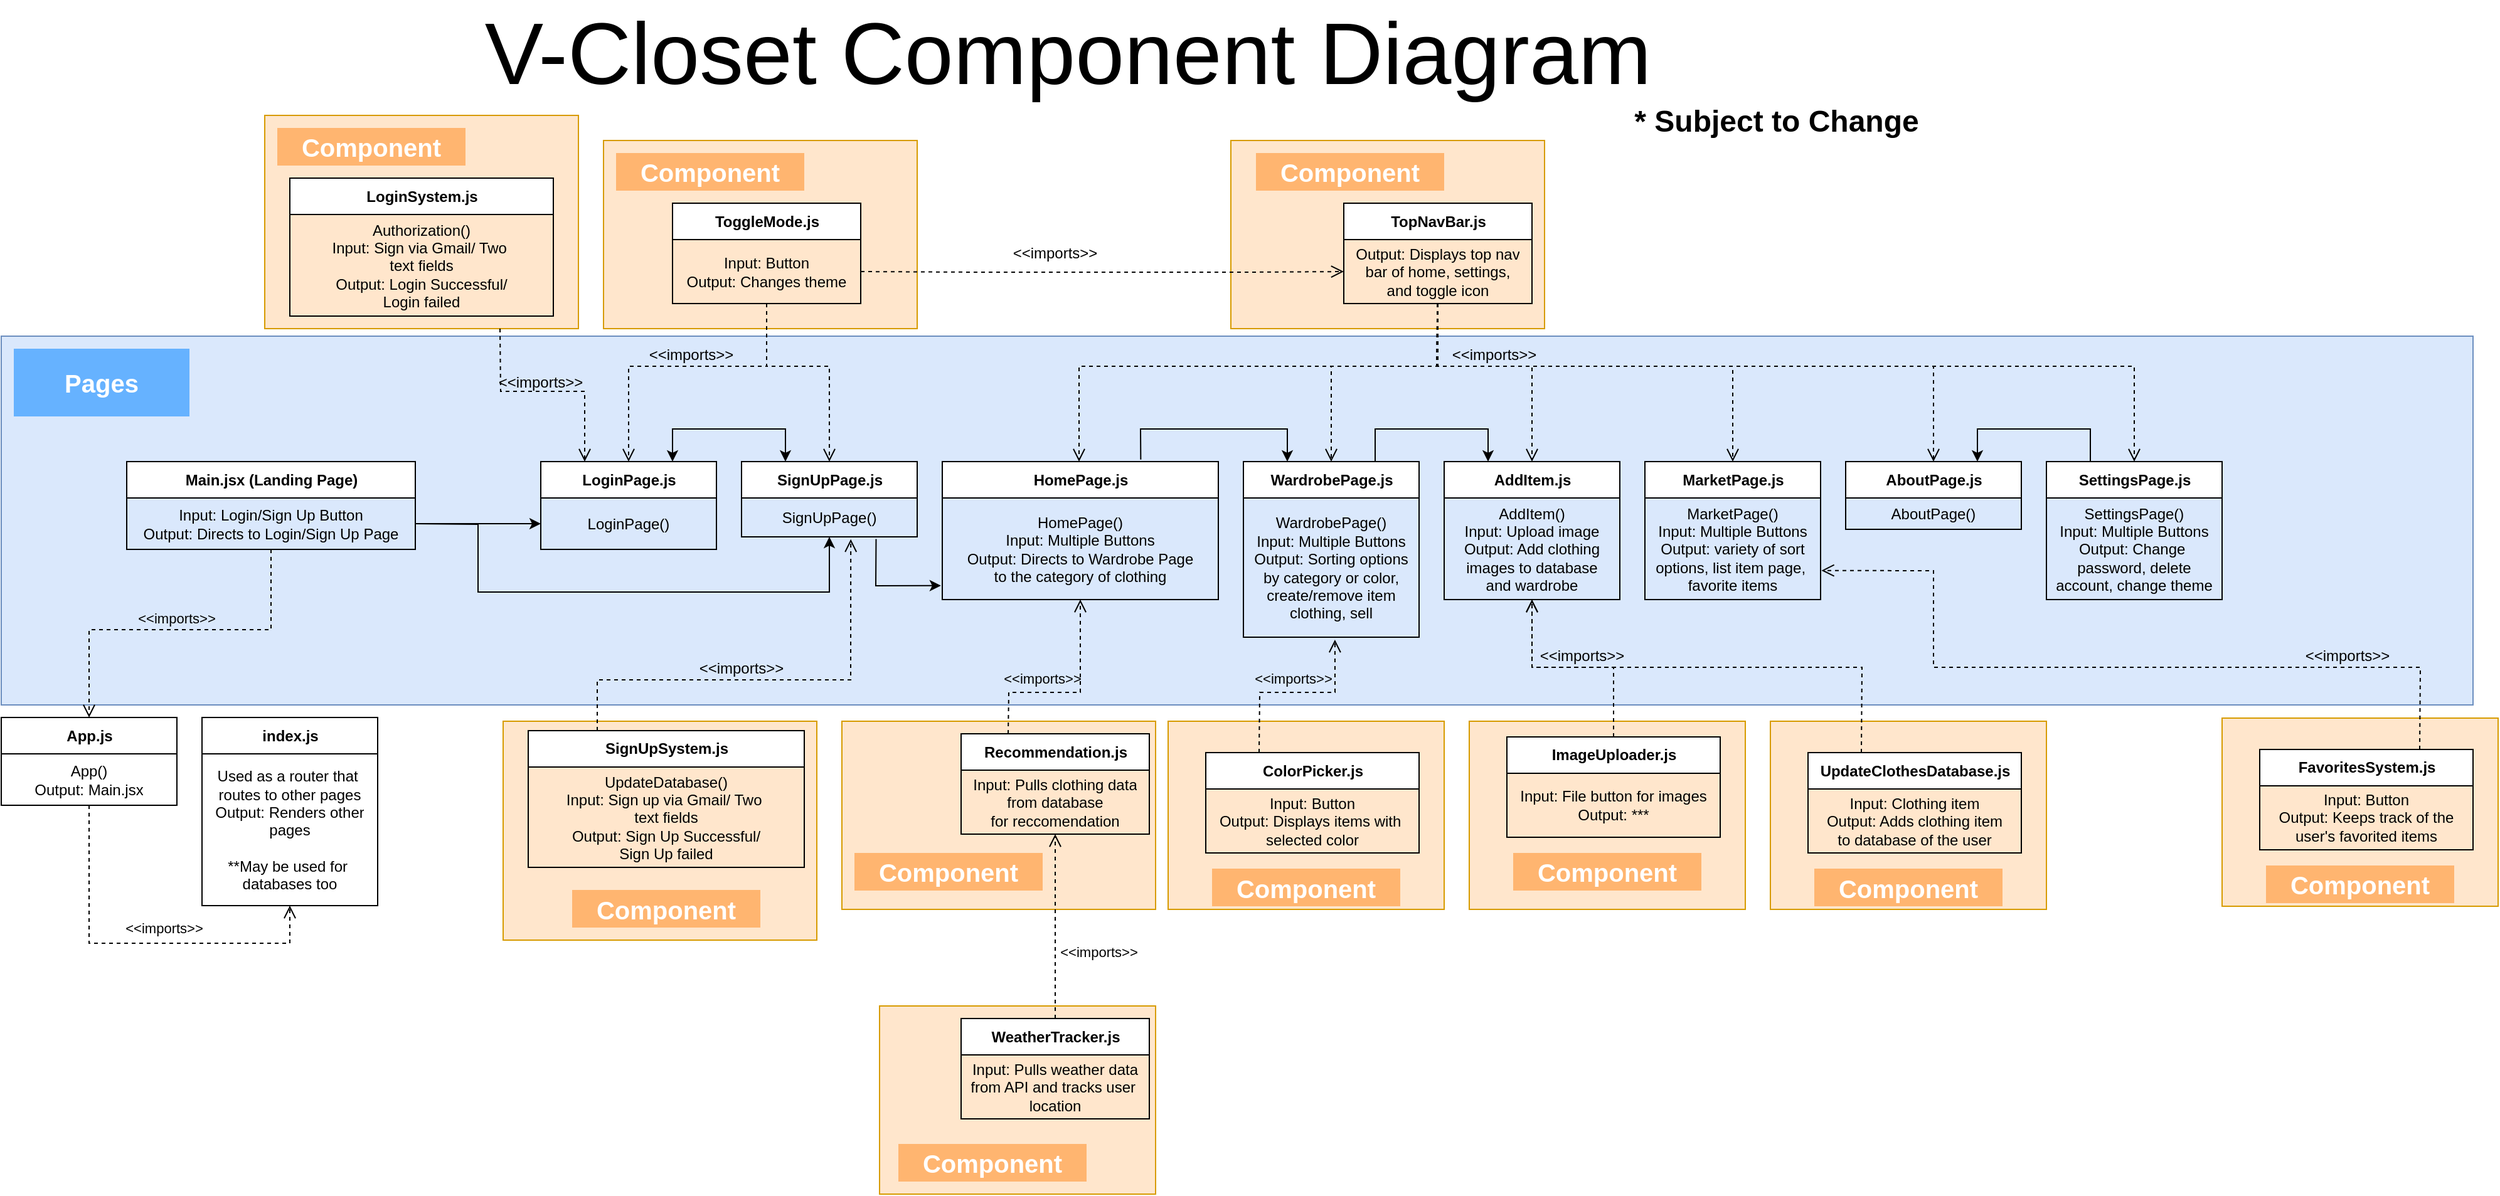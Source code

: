 <mxfile version="20.8.20" type="google"><diagram name="Page-1" id="_wrC_a_iJORQZT8ymXJk"><mxGraphModel grid="1" page="1" gridSize="10" guides="1" tooltips="1" connect="1" arrows="1" fold="1" pageScale="1" pageWidth="850" pageHeight="1100" math="0" shadow="0"><root><mxCell id="0"/><mxCell id="1" parent="0"/><mxCell id="VEf_qpdvnYrKVVcQ-sQi-1" value="" style="rounded=0;whiteSpace=wrap;html=1;labelBackgroundColor=#66B2FF;fillStyle=solid;fontSize=20;fillColor=#ffe6cc;strokeColor=#d79b00;" vertex="1" parent="1"><mxGeometry x="-600" y="633" width="250" height="150" as="geometry"/></mxCell><mxCell id="T37lWNGdWNGDqY4g6YG0-4" value="" style="rounded=0;whiteSpace=wrap;html=1;labelBackgroundColor=#66B2FF;fillStyle=solid;fontSize=20;fillColor=#ffe6cc;strokeColor=#d79b00;" vertex="1" parent="1"><mxGeometry x="-100" y="633" width="220" height="150" as="geometry"/></mxCell><mxCell id="T37lWNGdWNGDqY4g6YG0-5" value="&lt;b&gt;Component&lt;/b&gt;" style="text;html=1;strokeColor=none;fillColor=#FFB570;align=center;verticalAlign=middle;whiteSpace=wrap;rounded=0;fontSize=20;fontColor=#FFFFFF;" vertex="1" parent="1"><mxGeometry x="-65" y="738" width="150" height="30" as="geometry"/></mxCell><mxCell id="2goBkV14-6XYE0OlrRdc-69" value="" style="rounded=0;whiteSpace=wrap;html=1;labelBackgroundColor=#66B2FF;fillStyle=solid;fontSize=20;fillColor=#ffe6cc;strokeColor=#d79b00;" vertex="1" parent="1"><mxGeometry x="-290" y="170" width="250" height="150" as="geometry"/></mxCell><mxCell id="2goBkV14-6XYE0OlrRdc-63" value="" style="rounded=0;whiteSpace=wrap;html=1;fillColor=#dae8fc;strokeColor=#6c8ebf;" vertex="1" parent="1"><mxGeometry x="-1270" y="326" width="1970" height="294" as="geometry"/></mxCell><mxCell id="2goBkV14-6XYE0OlrRdc-3" value="LoginPage.js" style="swimlane;fontStyle=1;align=center;verticalAlign=middle;childLayout=stackLayout;horizontal=1;startSize=29;horizontalStack=0;resizeParent=1;resizeParentMax=0;resizeLast=0;collapsible=0;marginBottom=0;html=1;" vertex="1" parent="1"><mxGeometry x="-840" y="426" width="140" height="70" as="geometry"/></mxCell><mxCell id="2goBkV14-6XYE0OlrRdc-4" value="LoginPage()&lt;br&gt;" style="text;html=1;strokeColor=none;fillColor=none;align=center;verticalAlign=middle;spacingLeft=4;spacingRight=4;overflow=hidden;rotatable=0;points=[[0,0.5],[1,0.5]];portConstraint=eastwest;" vertex="1" parent="2goBkV14-6XYE0OlrRdc-3"><mxGeometry y="29" width="140" height="41" as="geometry"/></mxCell><mxCell id="2goBkV14-6XYE0OlrRdc-6" value="TopNavBar.js" style="swimlane;fontStyle=1;align=center;verticalAlign=middle;childLayout=stackLayout;horizontal=1;startSize=29;horizontalStack=0;resizeParent=1;resizeParentMax=0;resizeLast=0;collapsible=0;marginBottom=0;html=1;" vertex="1" parent="1"><mxGeometry x="-200" y="220" width="150" height="80" as="geometry"/></mxCell><mxCell id="2goBkV14-6XYE0OlrRdc-7" value="Output:&amp;nbsp;Displays top nav&lt;br&gt;bar of home, settings,&lt;br&gt;and toggle icon" style="text;html=1;strokeColor=none;fillColor=none;align=center;verticalAlign=middle;spacingLeft=4;spacingRight=4;overflow=hidden;rotatable=0;points=[[0,0.5],[1,0.5]];portConstraint=eastwest;" vertex="1" parent="2goBkV14-6XYE0OlrRdc-6"><mxGeometry y="29" width="150" height="51" as="geometry"/></mxCell><mxCell id="2goBkV14-6XYE0OlrRdc-10" value="SignUpPage.js" style="swimlane;fontStyle=1;align=center;verticalAlign=middle;childLayout=stackLayout;horizontal=1;startSize=29;horizontalStack=0;resizeParent=1;resizeParentMax=0;resizeLast=0;collapsible=0;marginBottom=0;html=1;" vertex="1" parent="1"><mxGeometry x="-680" y="426" width="140" height="60" as="geometry"/></mxCell><mxCell id="2goBkV14-6XYE0OlrRdc-11" value="SignUpPage()&lt;br&gt;" style="text;html=1;strokeColor=none;fillColor=none;align=center;verticalAlign=middle;spacingLeft=4;spacingRight=4;overflow=hidden;rotatable=0;points=[[0,0.5],[1,0.5]];portConstraint=eastwest;" vertex="1" parent="2goBkV14-6XYE0OlrRdc-10"><mxGeometry y="29" width="140" height="31" as="geometry"/></mxCell><mxCell id="2goBkV14-6XYE0OlrRdc-16" value="HomePage.js" style="swimlane;fontStyle=1;align=center;verticalAlign=middle;childLayout=stackLayout;horizontal=1;startSize=29;horizontalStack=0;resizeParent=1;resizeParentMax=0;resizeLast=0;collapsible=0;marginBottom=0;html=1;" vertex="1" parent="1"><mxGeometry x="-520" y="426" width="220" height="110" as="geometry"/></mxCell><mxCell id="2goBkV14-6XYE0OlrRdc-17" value="HomePage()&lt;br&gt;Input: Multiple Buttons&lt;br&gt;Output: Directs to Wardrobe Page&lt;br&gt;to the category of clothing" style="text;html=1;strokeColor=none;fillColor=none;align=center;verticalAlign=middle;spacingLeft=4;spacingRight=4;overflow=hidden;rotatable=0;points=[[0,0.5],[1,0.5]];portConstraint=eastwest;" vertex="1" parent="2goBkV14-6XYE0OlrRdc-16"><mxGeometry y="29" width="220" height="81" as="geometry"/></mxCell><mxCell id="2goBkV14-6XYE0OlrRdc-19" value="WardrobePage.js" style="swimlane;fontStyle=1;align=center;verticalAlign=middle;childLayout=stackLayout;horizontal=1;startSize=29;horizontalStack=0;resizeParent=1;resizeParentMax=0;resizeLast=0;collapsible=0;marginBottom=0;html=1;" vertex="1" parent="1"><mxGeometry x="-280" y="426" width="140" height="140" as="geometry"/></mxCell><mxCell id="2goBkV14-6XYE0OlrRdc-20" value="WardrobePage()&lt;br&gt;Input: Multiple Buttons&lt;br&gt;Output: Sorting options &lt;br&gt;by category or color,&lt;br&gt;create/remove item &lt;br&gt;clothing, sell" style="text;html=1;strokeColor=none;fillColor=none;align=center;verticalAlign=middle;spacingLeft=4;spacingRight=4;overflow=hidden;rotatable=0;points=[[0,0.5],[1,0.5]];portConstraint=eastwest;" vertex="1" parent="2goBkV14-6XYE0OlrRdc-19"><mxGeometry y="29" width="140" height="111" as="geometry"/></mxCell><mxCell id="2goBkV14-6XYE0OlrRdc-22" value="AboutPage.js" style="swimlane;fontStyle=1;align=center;verticalAlign=middle;childLayout=stackLayout;horizontal=1;startSize=29;horizontalStack=0;resizeParent=1;resizeParentMax=0;resizeLast=0;collapsible=0;marginBottom=0;html=1;" vertex="1" parent="1"><mxGeometry x="200" y="426" width="140" height="54" as="geometry"/></mxCell><mxCell id="2goBkV14-6XYE0OlrRdc-23" value="AboutPage()" style="text;html=1;strokeColor=none;fillColor=none;align=center;verticalAlign=middle;spacingLeft=4;spacingRight=4;overflow=hidden;rotatable=0;points=[[0,0.5],[1,0.5]];portConstraint=eastwest;" vertex="1" parent="2goBkV14-6XYE0OlrRdc-22"><mxGeometry y="29" width="140" height="25" as="geometry"/></mxCell><mxCell id="2goBkV14-6XYE0OlrRdc-25" value="SettingsPage.js" style="swimlane;fontStyle=1;align=center;verticalAlign=middle;childLayout=stackLayout;horizontal=1;startSize=29;horizontalStack=0;resizeParent=1;resizeParentMax=0;resizeLast=0;collapsible=0;marginBottom=0;html=1;" vertex="1" parent="1"><mxGeometry x="360" y="426" width="140" height="110" as="geometry"/></mxCell><mxCell id="2goBkV14-6XYE0OlrRdc-26" value="SettingsPage()&lt;br&gt;Input: Multiple Buttons&lt;br&gt;Output: Change&amp;nbsp;&lt;br&gt;password, delete&lt;br&gt;account, change theme" style="text;html=1;strokeColor=none;fillColor=none;align=center;verticalAlign=middle;spacingLeft=4;spacingRight=4;overflow=hidden;rotatable=0;points=[[0,0.5],[1,0.5]];portConstraint=eastwest;" vertex="1" parent="2goBkV14-6XYE0OlrRdc-25"><mxGeometry y="29" width="140" height="81" as="geometry"/></mxCell><mxCell id="2goBkV14-6XYE0OlrRdc-28" value="MarketPage.js" style="swimlane;fontStyle=1;align=center;verticalAlign=middle;childLayout=stackLayout;horizontal=1;startSize=29;horizontalStack=0;resizeParent=1;resizeParentMax=0;resizeLast=0;collapsible=0;marginBottom=0;html=1;" vertex="1" parent="1"><mxGeometry x="40" y="426" width="140" height="110" as="geometry"/></mxCell><mxCell id="2goBkV14-6XYE0OlrRdc-29" value="MarketPage()&lt;br&gt;Input: Multiple Buttons&lt;br&gt;Output: variety of sort&lt;br&gt;options, list item page,&amp;nbsp;&lt;br&gt;favorite items" style="text;html=1;strokeColor=none;fillColor=none;align=center;verticalAlign=middle;spacingLeft=4;spacingRight=4;overflow=hidden;rotatable=0;points=[[0,0.5],[1,0.5]];portConstraint=eastwest;" vertex="1" parent="2goBkV14-6XYE0OlrRdc-28"><mxGeometry y="29" width="140" height="81" as="geometry"/></mxCell><mxCell id="2goBkV14-6XYE0OlrRdc-42" value="Main.jsx (Landing Page)" style="swimlane;fontStyle=1;align=center;verticalAlign=middle;childLayout=stackLayout;horizontal=1;startSize=29;horizontalStack=0;resizeParent=1;resizeParentMax=0;resizeLast=0;collapsible=0;marginBottom=0;html=1;" vertex="1" parent="1"><mxGeometry x="-1170" y="426" width="230" height="70" as="geometry"/></mxCell><mxCell id="2goBkV14-6XYE0OlrRdc-43" value="Input: Login/Sign Up Button&lt;br&gt;Output: Directs to Login/Sign Up Page" style="text;html=1;strokeColor=none;fillColor=none;align=center;verticalAlign=middle;spacingLeft=4;spacingRight=4;overflow=hidden;rotatable=0;points=[[0,0.5],[1,0.5]];portConstraint=eastwest;" vertex="1" parent="2goBkV14-6XYE0OlrRdc-42"><mxGeometry y="29" width="230" height="41" as="geometry"/></mxCell><mxCell id="2goBkV14-6XYE0OlrRdc-44" value="" style="endArrow=classic;html=1;rounded=0;" edge="1" parent="1" source="2goBkV14-6XYE0OlrRdc-43" target="2goBkV14-6XYE0OlrRdc-4"><mxGeometry width="50" height="50" relative="1" as="geometry"><mxPoint x="-420" y="440" as="sourcePoint"/><mxPoint x="-370" y="390" as="targetPoint"/><Array as="points"/></mxGeometry></mxCell><mxCell id="2goBkV14-6XYE0OlrRdc-45" value="" style="endArrow=classic;html=1;rounded=0;exitX=1;exitY=0.5;exitDx=0;exitDy=0;" edge="1" parent="1" source="2goBkV14-6XYE0OlrRdc-43" target="2goBkV14-6XYE0OlrRdc-11"><mxGeometry width="50" height="50" relative="1" as="geometry"><mxPoint x="-420" y="440" as="sourcePoint"/><mxPoint x="-660" y="520" as="targetPoint"/><Array as="points"><mxPoint x="-890" y="476"/><mxPoint x="-890" y="530"/><mxPoint x="-610" y="530"/></Array></mxGeometry></mxCell><mxCell id="2goBkV14-6XYE0OlrRdc-49" value="" style="endArrow=classic;html=1;rounded=0;entryX=0.25;entryY=0;entryDx=0;entryDy=0;exitX=0.719;exitY=-0.015;exitDx=0;exitDy=0;exitPerimeter=0;" edge="1" parent="1" source="2goBkV14-6XYE0OlrRdc-16" target="2goBkV14-6XYE0OlrRdc-19"><mxGeometry width="50" height="50" relative="1" as="geometry"><mxPoint x="110" y="503" as="sourcePoint"/><mxPoint x="-100" y="533" as="targetPoint"/><Array as="points"><mxPoint x="-362" y="400"/><mxPoint x="-245" y="400"/></Array></mxGeometry></mxCell><mxCell id="2goBkV14-6XYE0OlrRdc-54" value="" style="endArrow=open;startArrow=none;endFill=0;startFill=0;endSize=8;html=1;verticalAlign=bottom;dashed=1;labelBackgroundColor=none;rounded=0;entryX=0.5;entryY=0;entryDx=0;entryDy=0;" edge="1" parent="1" source="2goBkV14-6XYE0OlrRdc-7"><mxGeometry width="160" relative="1" as="geometry"><mxPoint x="-126.45" y="299.898" as="sourcePoint"/><mxPoint x="-411" y="426" as="targetPoint"/><Array as="points"><mxPoint x="-126" y="350"/><mxPoint x="-296" y="350"/><mxPoint x="-411" y="350"/></Array></mxGeometry></mxCell><mxCell id="2goBkV14-6XYE0OlrRdc-55" value="" style="endArrow=open;startArrow=none;endFill=0;startFill=0;endSize=8;html=1;verticalAlign=bottom;dashed=1;labelBackgroundColor=none;rounded=0;entryX=0.5;entryY=0;entryDx=0;entryDy=0;" edge="1" parent="1" source="2goBkV14-6XYE0OlrRdc-7" target="2goBkV14-6XYE0OlrRdc-19"><mxGeometry width="160" relative="1" as="geometry"><mxPoint x="-126.15" y="300.153" as="sourcePoint"/><mxPoint x="-210" y="426" as="targetPoint"/><Array as="points"><mxPoint x="-126" y="350"/><mxPoint x="-210" y="350"/></Array></mxGeometry></mxCell><mxCell id="2goBkV14-6XYE0OlrRdc-56" value="" style="endArrow=open;startArrow=none;endFill=0;startFill=0;endSize=8;html=1;verticalAlign=bottom;dashed=1;labelBackgroundColor=none;rounded=0;entryX=0.5;entryY=0;entryDx=0;entryDy=0;" edge="1" parent="1" source="2goBkV14-6XYE0OlrRdc-7" target="2goBkV14-6XYE0OlrRdc-22"><mxGeometry width="160" relative="1" as="geometry"><mxPoint x="100.662" y="300" as="sourcePoint"/><mxPoint x="175" y="426" as="targetPoint"/><Array as="points"><mxPoint x="-125" y="350"/><mxPoint x="270" y="350"/></Array></mxGeometry></mxCell><mxCell id="2goBkV14-6XYE0OlrRdc-57" value="" style="endArrow=open;startArrow=none;endFill=0;startFill=0;endSize=8;html=1;verticalAlign=bottom;dashed=1;labelBackgroundColor=none;rounded=0;" edge="1" parent="1" source="2goBkV14-6XYE0OlrRdc-7" target="2goBkV14-6XYE0OlrRdc-25"><mxGeometry width="160" relative="1" as="geometry"><mxPoint x="100.662" y="300" as="sourcePoint"/><mxPoint x="336" y="426" as="targetPoint"/><Array as="points"><mxPoint x="-125" y="350"/><mxPoint x="430" y="350"/></Array></mxGeometry></mxCell><mxCell id="2goBkV14-6XYE0OlrRdc-58" value="" style="endArrow=open;startArrow=none;endFill=0;startFill=0;endSize=8;html=1;verticalAlign=bottom;dashed=1;labelBackgroundColor=none;rounded=0;entryX=0.5;entryY=0;entryDx=0;entryDy=0;" edge="1" parent="1" source="2goBkV14-6XYE0OlrRdc-7" target="2goBkV14-6XYE0OlrRdc-28"><mxGeometry width="160" relative="1" as="geometry"><mxPoint x="100.662" y="300" as="sourcePoint"/><mxPoint x="216" y="400" as="targetPoint"/><Array as="points"><mxPoint x="-125" y="350"/><mxPoint x="110" y="350"/></Array></mxGeometry></mxCell><mxCell id="2goBkV14-6XYE0OlrRdc-65" value="&amp;lt;&amp;lt;imports&amp;gt;&amp;gt;" style="text;html=1;strokeColor=none;fillColor=none;align=center;verticalAlign=middle;whiteSpace=wrap;rounded=0;" vertex="1" parent="1"><mxGeometry x="-110" y="326" width="60" height="30" as="geometry"/></mxCell><mxCell id="2goBkV14-6XYE0OlrRdc-66" value="&lt;font color=&quot;#ffffff&quot; size=&quot;1&quot;&gt;&lt;b style=&quot;font-size: 20px;&quot;&gt;Pages&lt;/b&gt;&lt;/font&gt;" style="text;html=1;strokeColor=none;fillColor=#66B2FF;align=center;verticalAlign=middle;whiteSpace=wrap;rounded=0;fillStyle=solid;" vertex="1" parent="1"><mxGeometry x="-1260" y="336" width="140" height="54" as="geometry"/></mxCell><mxCell id="2goBkV14-6XYE0OlrRdc-70" value="&lt;b&gt;Component&lt;/b&gt;" style="text;html=1;strokeColor=none;fillColor=#FFB570;align=center;verticalAlign=middle;whiteSpace=wrap;rounded=0;fontSize=20;fontColor=#FFFFFF;" vertex="1" parent="1"><mxGeometry x="-270" y="180" width="150" height="30" as="geometry"/></mxCell><mxCell id="TvselXokCRmWoL-opVPr-9" value="index.js" style="swimlane;fontStyle=1;align=center;verticalAlign=middle;childLayout=stackLayout;horizontal=1;startSize=29;horizontalStack=0;resizeParent=1;resizeParentMax=0;resizeLast=0;collapsible=0;marginBottom=0;html=1;" vertex="1" parent="1"><mxGeometry x="-1110" y="630" width="140" height="150" as="geometry"/></mxCell><mxCell id="TvselXokCRmWoL-opVPr-10" value="Used as a router that&amp;nbsp;&lt;br&gt;routes to other pages&lt;br&gt;Output: Renders other&lt;br&gt;pages&lt;br&gt;&lt;br&gt;**May be used for&amp;nbsp;&lt;br&gt;databases too" style="text;html=1;strokeColor=none;fillColor=none;align=center;verticalAlign=middle;spacingLeft=4;spacingRight=4;overflow=hidden;rotatable=0;points=[[0,0.5],[1,0.5]];portConstraint=eastwest;" vertex="1" parent="TvselXokCRmWoL-opVPr-9"><mxGeometry y="29" width="140" height="121" as="geometry"/></mxCell><mxCell id="TvselXokCRmWoL-opVPr-13" value="App.js" style="swimlane;fontStyle=1;align=center;verticalAlign=middle;childLayout=stackLayout;horizontal=1;startSize=29;horizontalStack=0;resizeParent=1;resizeParentMax=0;resizeLast=0;collapsible=0;marginBottom=0;html=1;" vertex="1" parent="1"><mxGeometry x="-1270" y="630" width="140" height="70" as="geometry"/></mxCell><mxCell id="TvselXokCRmWoL-opVPr-14" value="App()&lt;br&gt;Output: Main.jsx" style="text;html=1;strokeColor=none;fillColor=none;align=center;verticalAlign=middle;spacingLeft=4;spacingRight=4;overflow=hidden;rotatable=0;points=[[0,0.5],[1,0.5]];portConstraint=eastwest;" vertex="1" parent="TvselXokCRmWoL-opVPr-13"><mxGeometry y="29" width="140" height="41" as="geometry"/></mxCell><mxCell id="TvselXokCRmWoL-opVPr-15" value="" style="endArrow=open;startArrow=none;endFill=0;startFill=0;endSize=8;html=1;verticalAlign=bottom;dashed=1;labelBackgroundColor=none;rounded=0;entryX=0.5;entryY=0;entryDx=0;entryDy=0;" edge="1" parent="1" source="2goBkV14-6XYE0OlrRdc-43" target="TvselXokCRmWoL-opVPr-13"><mxGeometry width="160" relative="1" as="geometry"><mxPoint x="-910" y="750" as="sourcePoint"/><mxPoint x="-829" y="649" as="targetPoint"/><Array as="points"><mxPoint x="-1055" y="560"/><mxPoint x="-1200" y="560"/></Array></mxGeometry></mxCell><mxCell id="TvselXokCRmWoL-opVPr-16" value="" style="endArrow=open;startArrow=none;endFill=0;startFill=0;endSize=8;html=1;verticalAlign=bottom;dashed=1;labelBackgroundColor=none;rounded=0;entryX=0.5;entryY=1;entryDx=0;entryDy=0;" edge="1" parent="1" source="TvselXokCRmWoL-opVPr-14" target="TvselXokCRmWoL-opVPr-9"><mxGeometry width="160" relative="1" as="geometry"><mxPoint x="-550" y="658" as="sourcePoint"/><mxPoint x="-469" y="557" as="targetPoint"/><Array as="points"><mxPoint x="-1200" y="810"/><mxPoint x="-1040" y="810"/></Array></mxGeometry></mxCell><mxCell id="TvselXokCRmWoL-opVPr-17" value="&amp;lt;&amp;lt;imports&amp;gt;&amp;gt;" style="text;html=1;strokeColor=none;fillColor=none;align=center;verticalAlign=middle;whiteSpace=wrap;rounded=0;fontSize=11;fontColor=#000000;" vertex="1" parent="1"><mxGeometry x="-1160" y="536" width="60" height="30" as="geometry"/></mxCell><mxCell id="TvselXokCRmWoL-opVPr-18" value="&amp;lt;&amp;lt;imports&amp;gt;&amp;gt;" style="text;html=1;strokeColor=none;fillColor=none;align=center;verticalAlign=middle;whiteSpace=wrap;rounded=0;fontSize=11;fontColor=#000000;" vertex="1" parent="1"><mxGeometry x="-1170" y="783" width="60" height="30" as="geometry"/></mxCell><mxCell id="XVqRrCRn2elWdJB8cfg6-2" value="&lt;font style=&quot;font-size: 70px;&quot;&gt;V-Closet Component Diagram&amp;nbsp;&lt;/font&gt;" style="text;html=1;strokeColor=none;fillColor=none;align=center;verticalAlign=middle;whiteSpace=wrap;rounded=0;" vertex="1" parent="1"><mxGeometry x="-955" y="70" width="1090" height="60" as="geometry"/></mxCell><mxCell id="T37lWNGdWNGDqY4g6YG0-2" value="ImageUploader.js" style="swimlane;fontStyle=1;align=center;verticalAlign=middle;childLayout=stackLayout;horizontal=1;startSize=29;horizontalStack=0;resizeParent=1;resizeParentMax=0;resizeLast=0;collapsible=0;marginBottom=0;html=1;" vertex="1" parent="1"><mxGeometry x="-70" y="645.5" width="170" height="80" as="geometry"/></mxCell><mxCell id="T37lWNGdWNGDqY4g6YG0-3" value="Input: File button for images&lt;br&gt;Output: ***" style="text;html=1;strokeColor=none;fillColor=none;align=center;verticalAlign=middle;spacingLeft=4;spacingRight=4;overflow=hidden;rotatable=0;points=[[0,0.5],[1,0.5]];portConstraint=eastwest;" vertex="1" parent="T37lWNGdWNGDqY4g6YG0-2"><mxGeometry y="29" width="170" height="51" as="geometry"/></mxCell><mxCell id="T37lWNGdWNGDqY4g6YG0-6" value="" style="endArrow=open;startArrow=none;endFill=0;startFill=0;endSize=8;html=1;verticalAlign=bottom;dashed=1;labelBackgroundColor=none;rounded=0;exitX=0.5;exitY=0;exitDx=0;exitDy=0;" edge="1" parent="1" source="T37lWNGdWNGDqY4g6YG0-2" target="0RIyGoVEcTjfW1IWNwzF-4"><mxGeometry width="160" relative="1" as="geometry"><mxPoint x="120" y="648" as="sourcePoint"/><mxPoint x="120" y="546" as="targetPoint"/><Array as="points"><mxPoint x="15" y="590"/><mxPoint x="-50" y="590"/></Array></mxGeometry></mxCell><mxCell id="T37lWNGdWNGDqY4g6YG0-12" value="&lt;font color=&quot;#000000&quot; style=&quot;font-size: 11px;&quot;&gt;&amp;lt;&amp;lt;imports&amp;gt;&amp;gt;&lt;/font&gt;" style="text;html=1;strokeColor=none;fillColor=none;align=center;verticalAlign=middle;whiteSpace=wrap;rounded=0;fontSize=20;fontColor=#FFFFFF;" vertex="1" parent="1"><mxGeometry x="-470" y="580" width="60" height="30" as="geometry"/></mxCell><mxCell id="T37lWNGdWNGDqY4g6YG0-13" value="" style="endArrow=classic;startArrow=classic;html=1;rounded=0;exitX=0.75;exitY=0;exitDx=0;exitDy=0;entryX=0.25;entryY=0;entryDx=0;entryDy=0;" edge="1" parent="1" source="2goBkV14-6XYE0OlrRdc-3" target="2goBkV14-6XYE0OlrRdc-10"><mxGeometry width="50" height="50" relative="1" as="geometry"><mxPoint x="-550" y="590" as="sourcePoint"/><mxPoint x="-500" y="540" as="targetPoint"/><Array as="points"><mxPoint x="-735" y="400"/><mxPoint x="-645" y="400"/></Array></mxGeometry></mxCell><mxCell id="T37lWNGdWNGDqY4g6YG0-14" value="" style="endArrow=classic;html=1;rounded=0;exitX=0.766;exitY=1.055;exitDx=0;exitDy=0;exitPerimeter=0;entryX=-0.005;entryY=0.863;entryDx=0;entryDy=0;entryPerimeter=0;" edge="1" parent="1" source="2goBkV14-6XYE0OlrRdc-11" target="2goBkV14-6XYE0OlrRdc-17"><mxGeometry width="50" height="50" relative="1" as="geometry"><mxPoint x="-570" y="530" as="sourcePoint"/><mxPoint x="-520" y="480" as="targetPoint"/><Array as="points"><mxPoint x="-573" y="525"/></Array></mxGeometry></mxCell><mxCell id="T37lWNGdWNGDqY4g6YG0-16" value="" style="endArrow=classic;html=1;rounded=0;exitX=0.25;exitY=0;exitDx=0;exitDy=0;entryX=0.75;entryY=0;entryDx=0;entryDy=0;" edge="1" parent="1" source="2goBkV14-6XYE0OlrRdc-25" target="2goBkV14-6XYE0OlrRdc-22"><mxGeometry width="50" height="50" relative="1" as="geometry"><mxPoint x="-50" y="520" as="sourcePoint"/><mxPoint y="470" as="targetPoint"/><Array as="points"><mxPoint x="395" y="400"/><mxPoint x="305" y="400"/></Array></mxGeometry></mxCell><mxCell id="RsqBsJOFhc3u6MHG9vSy-1" value="" style="rounded=0;whiteSpace=wrap;html=1;labelBackgroundColor=#66B2FF;fillStyle=solid;fontSize=20;fillColor=#ffe6cc;strokeColor=#d79b00;" vertex="1" parent="1"><mxGeometry x="-790" y="170" width="250" height="150" as="geometry"/></mxCell><mxCell id="RsqBsJOFhc3u6MHG9vSy-2" value="ToggleMode.js" style="swimlane;fontStyle=1;align=center;verticalAlign=middle;childLayout=stackLayout;horizontal=1;startSize=29;horizontalStack=0;resizeParent=1;resizeParentMax=0;resizeLast=0;collapsible=0;marginBottom=0;html=1;" vertex="1" parent="1"><mxGeometry x="-735" y="220" width="150" height="80" as="geometry"/></mxCell><mxCell id="RsqBsJOFhc3u6MHG9vSy-3" value="Input: Button&lt;br&gt;Output: Changes theme" style="text;html=1;strokeColor=none;fillColor=none;align=center;verticalAlign=middle;spacingLeft=4;spacingRight=4;overflow=hidden;rotatable=0;points=[[0,0.5],[1,0.5]];portConstraint=eastwest;" vertex="1" parent="RsqBsJOFhc3u6MHG9vSy-2"><mxGeometry y="29" width="150" height="51" as="geometry"/></mxCell><mxCell id="RsqBsJOFhc3u6MHG9vSy-4" value="&lt;b&gt;Component&lt;/b&gt;" style="text;html=1;strokeColor=none;fillColor=#FFB570;align=center;verticalAlign=middle;whiteSpace=wrap;rounded=0;fontSize=20;fontColor=#FFFFFF;" vertex="1" parent="1"><mxGeometry x="-780" y="180" width="150" height="30" as="geometry"/></mxCell><mxCell id="RsqBsJOFhc3u6MHG9vSy-5" value="" style="endArrow=open;startArrow=none;endFill=0;startFill=0;endSize=8;html=1;verticalAlign=bottom;dashed=1;labelBackgroundColor=none;rounded=0;entryX=0.5;entryY=0;entryDx=0;entryDy=0;" edge="1" parent="1" source="RsqBsJOFhc3u6MHG9vSy-3" target="2goBkV14-6XYE0OlrRdc-3"><mxGeometry width="160" relative="1" as="geometry"><mxPoint x="-644" y="320" as="sourcePoint"/><mxPoint x="-930" y="446" as="targetPoint"/><Array as="points"><mxPoint x="-660" y="350"/><mxPoint x="-770" y="350"/></Array></mxGeometry></mxCell><mxCell id="RsqBsJOFhc3u6MHG9vSy-6" value="" style="endArrow=open;startArrow=none;endFill=0;startFill=0;endSize=8;html=1;verticalAlign=bottom;dashed=1;labelBackgroundColor=none;rounded=0;entryX=0.5;entryY=0;entryDx=0;entryDy=0;" edge="1" parent="1" source="RsqBsJOFhc3u6MHG9vSy-3" target="2goBkV14-6XYE0OlrRdc-10"><mxGeometry width="160" relative="1" as="geometry"><mxPoint x="-105" y="320" as="sourcePoint"/><mxPoint x="-391" y="446" as="targetPoint"/><Array as="points"><mxPoint x="-660" y="350"/><mxPoint x="-610" y="350"/></Array></mxGeometry></mxCell><mxCell id="RsqBsJOFhc3u6MHG9vSy-7" value="&amp;lt;&amp;lt;imports&amp;gt;&amp;gt;" style="text;html=1;strokeColor=none;fillColor=none;align=center;verticalAlign=middle;whiteSpace=wrap;rounded=0;" vertex="1" parent="1"><mxGeometry x="-750" y="326" width="60" height="30" as="geometry"/></mxCell><mxCell id="RsqBsJOFhc3u6MHG9vSy-8" value="" style="endArrow=open;startArrow=none;endFill=0;startFill=0;endSize=8;html=1;verticalAlign=bottom;dashed=1;labelBackgroundColor=none;rounded=0;exitX=1;exitY=0.5;exitDx=0;exitDy=0;entryX=0;entryY=0.5;entryDx=0;entryDy=0;" edge="1" parent="1" source="RsqBsJOFhc3u6MHG9vSy-3" target="2goBkV14-6XYE0OlrRdc-7"><mxGeometry width="160" relative="1" as="geometry"><mxPoint x="-115" y="310" as="sourcePoint"/><mxPoint x="-401" y="436" as="targetPoint"/><Array as="points"><mxPoint x="-490" y="275"/><mxPoint x="-280" y="275"/></Array></mxGeometry></mxCell><mxCell id="RsqBsJOFhc3u6MHG9vSy-9" value="&amp;lt;&amp;lt;imports&amp;gt;&amp;gt;" style="text;html=1;strokeColor=none;fillColor=none;align=center;verticalAlign=middle;whiteSpace=wrap;rounded=0;" vertex="1" parent="1"><mxGeometry x="-460" y="245" width="60" height="30" as="geometry"/></mxCell><mxCell id="0RIyGoVEcTjfW1IWNwzF-3" value="AddItem.js" style="swimlane;fontStyle=1;align=center;verticalAlign=middle;childLayout=stackLayout;horizontal=1;startSize=29;horizontalStack=0;resizeParent=1;resizeParentMax=0;resizeLast=0;collapsible=0;marginBottom=0;html=1;" vertex="1" parent="1"><mxGeometry x="-120" y="426" width="140" height="110" as="geometry"/></mxCell><mxCell id="0RIyGoVEcTjfW1IWNwzF-4" value="AddItem()&lt;br&gt;Input: Upload image&lt;br&gt;Output: Add clothing&lt;br&gt;images to database&lt;br&gt;and wardrobe" style="text;html=1;strokeColor=none;fillColor=none;align=center;verticalAlign=middle;spacingLeft=4;spacingRight=4;overflow=hidden;rotatable=0;points=[[0,0.5],[1,0.5]];portConstraint=eastwest;" vertex="1" parent="0RIyGoVEcTjfW1IWNwzF-3"><mxGeometry y="29" width="140" height="81" as="geometry"/></mxCell><mxCell id="0RIyGoVEcTjfW1IWNwzF-5" value="" style="endArrow=open;startArrow=none;endFill=0;startFill=0;endSize=8;html=1;verticalAlign=bottom;dashed=1;labelBackgroundColor=none;rounded=0;entryX=0.5;entryY=0;entryDx=0;entryDy=0;" edge="1" parent="1" source="2goBkV14-6XYE0OlrRdc-7" target="0RIyGoVEcTjfW1IWNwzF-3"><mxGeometry width="160" relative="1" as="geometry"><mxPoint x="-115" y="310" as="sourcePoint"/><mxPoint x="125" y="436" as="targetPoint"/><Array as="points"><mxPoint x="-125" y="350"/><mxPoint x="-50" y="350"/></Array></mxGeometry></mxCell><mxCell id="0RIyGoVEcTjfW1IWNwzF-6" value="" style="endArrow=classic;html=1;rounded=0;entryX=0.25;entryY=0;entryDx=0;entryDy=0;exitX=0.75;exitY=0;exitDx=0;exitDy=0;" edge="1" parent="1" source="2goBkV14-6XYE0OlrRdc-19" target="0RIyGoVEcTjfW1IWNwzF-3"><mxGeometry width="50" height="50" relative="1" as="geometry"><mxPoint x="-160" y="460" as="sourcePoint"/><mxPoint x="-110" y="410" as="targetPoint"/><Array as="points"><mxPoint x="-175" y="400"/><mxPoint x="-85" y="400"/></Array></mxGeometry></mxCell><mxCell id="1pAfN0P9j_zGzcgNA6lJ-1" value="" style="rounded=0;whiteSpace=wrap;html=1;labelBackgroundColor=#66B2FF;fillStyle=solid;fontSize=20;fillColor=#ffe6cc;strokeColor=#d79b00;" vertex="1" parent="1"><mxGeometry x="-340" y="633" width="220" height="150" as="geometry"/></mxCell><mxCell id="1pAfN0P9j_zGzcgNA6lJ-2" value="&lt;b&gt;Component&lt;/b&gt;" style="text;html=1;strokeColor=none;fillColor=#FFB570;align=center;verticalAlign=middle;whiteSpace=wrap;rounded=0;fontSize=20;fontColor=#FFFFFF;" vertex="1" parent="1"><mxGeometry x="-305" y="750.5" width="150" height="30" as="geometry"/></mxCell><mxCell id="1pAfN0P9j_zGzcgNA6lJ-3" value="ColorPicker.js" style="swimlane;fontStyle=1;align=center;verticalAlign=middle;childLayout=stackLayout;horizontal=1;startSize=29;horizontalStack=0;resizeParent=1;resizeParentMax=0;resizeLast=0;collapsible=0;marginBottom=0;html=1;" vertex="1" parent="1"><mxGeometry x="-310" y="658" width="170" height="80" as="geometry"/></mxCell><mxCell id="1pAfN0P9j_zGzcgNA6lJ-4" value="Input: Button&lt;br&gt;Output: Displays items with&amp;nbsp;&lt;br&gt;selected color" style="text;html=1;strokeColor=none;fillColor=none;align=center;verticalAlign=middle;spacingLeft=4;spacingRight=4;overflow=hidden;rotatable=0;points=[[0,0.5],[1,0.5]];portConstraint=eastwest;" vertex="1" parent="1pAfN0P9j_zGzcgNA6lJ-3"><mxGeometry y="29" width="170" height="51" as="geometry"/></mxCell><mxCell id="1pAfN0P9j_zGzcgNA6lJ-5" value="" style="endArrow=open;startArrow=none;endFill=0;startFill=0;endSize=8;html=1;verticalAlign=bottom;dashed=1;labelBackgroundColor=none;rounded=0;exitX=0.25;exitY=0;exitDx=0;exitDy=0;entryX=0.521;entryY=1.018;entryDx=0;entryDy=0;entryPerimeter=0;" edge="1" parent="1" source="1pAfN0P9j_zGzcgNA6lJ-3" target="2goBkV14-6XYE0OlrRdc-20"><mxGeometry width="160" relative="1" as="geometry"><mxPoint x="-277" y="661" as="sourcePoint"/><mxPoint x="-239" y="576" as="targetPoint"/><Array as="points"><mxPoint x="-267" y="610"/><mxPoint x="-207" y="610"/></Array></mxGeometry></mxCell><mxCell id="1pAfN0P9j_zGzcgNA6lJ-6" value="&amp;lt;&amp;lt;imports&amp;gt;&amp;gt;" style="text;html=1;strokeColor=none;fillColor=none;align=center;verticalAlign=middle;whiteSpace=wrap;rounded=0;" vertex="1" parent="1"><mxGeometry x="-40" y="566" width="60" height="30" as="geometry"/></mxCell><mxCell id="1pAfN0P9j_zGzcgNA6lJ-8" value="" style="rounded=0;whiteSpace=wrap;html=1;labelBackgroundColor=#66B2FF;fillStyle=solid;fontSize=20;fillColor=#ffe6cc;strokeColor=#d79b00;" vertex="1" parent="1"><mxGeometry x="-1060" y="150" width="250" height="170" as="geometry"/></mxCell><mxCell id="1pAfN0P9j_zGzcgNA6lJ-9" value="LoginSystem.js" style="swimlane;fontStyle=1;align=center;verticalAlign=middle;childLayout=stackLayout;horizontal=1;startSize=29;horizontalStack=0;resizeParent=1;resizeParentMax=0;resizeLast=0;collapsible=0;marginBottom=0;html=1;" vertex="1" parent="1"><mxGeometry x="-1040" y="200" width="210" height="110" as="geometry"/></mxCell><mxCell id="1pAfN0P9j_zGzcgNA6lJ-10" value="Authorization()&lt;br&gt;Input: Sign via Gmail/ Two&amp;nbsp;&lt;br&gt;text fields&lt;br&gt;Output: Login Successful/&lt;br&gt;Login failed" style="text;html=1;strokeColor=none;fillColor=none;align=center;verticalAlign=middle;spacingLeft=4;spacingRight=4;overflow=hidden;rotatable=0;points=[[0,0.5],[1,0.5]];portConstraint=eastwest;" vertex="1" parent="1pAfN0P9j_zGzcgNA6lJ-9"><mxGeometry y="29" width="210" height="81" as="geometry"/></mxCell><mxCell id="1pAfN0P9j_zGzcgNA6lJ-11" value="&lt;b&gt;Component&lt;/b&gt;" style="text;html=1;strokeColor=none;fillColor=#FFB570;align=center;verticalAlign=middle;whiteSpace=wrap;rounded=0;fontSize=20;fontColor=#FFFFFF;" vertex="1" parent="1"><mxGeometry x="-1050" y="160" width="150" height="30" as="geometry"/></mxCell><mxCell id="1pAfN0P9j_zGzcgNA6lJ-12" value="" style="endArrow=open;startArrow=none;endFill=0;startFill=0;endSize=8;html=1;verticalAlign=bottom;dashed=1;labelBackgroundColor=none;rounded=0;entryX=0.25;entryY=0;entryDx=0;entryDy=0;exitX=0.75;exitY=1;exitDx=0;exitDy=0;" edge="1" parent="1" source="1pAfN0P9j_zGzcgNA6lJ-8" target="2goBkV14-6XYE0OlrRdc-3"><mxGeometry width="160" relative="1" as="geometry"><mxPoint x="-650" y="310" as="sourcePoint"/><mxPoint x="-760" y="436" as="targetPoint"/><Array as="points"><mxPoint x="-872" y="370"/><mxPoint x="-805" y="370"/></Array></mxGeometry></mxCell><mxCell id="1pAfN0P9j_zGzcgNA6lJ-13" value="&amp;lt;&amp;lt;imports&amp;gt;&amp;gt;" style="text;html=1;strokeColor=none;fillColor=none;align=center;verticalAlign=middle;whiteSpace=wrap;rounded=0;" vertex="1" parent="1"><mxGeometry x="-870" y="348" width="60" height="30" as="geometry"/></mxCell><mxCell id="1pAfN0P9j_zGzcgNA6lJ-14" value="" style="rounded=0;whiteSpace=wrap;html=1;labelBackgroundColor=#66B2FF;fillStyle=solid;fontSize=20;fillColor=#ffe6cc;strokeColor=#d79b00;" vertex="1" parent="1"><mxGeometry x="-870" y="633" width="250" height="174.5" as="geometry"/></mxCell><mxCell id="1pAfN0P9j_zGzcgNA6lJ-15" value="SignUpSystem.js" style="swimlane;fontStyle=1;align=center;verticalAlign=middle;childLayout=stackLayout;horizontal=1;startSize=29;horizontalStack=0;resizeParent=1;resizeParentMax=0;resizeLast=0;collapsible=0;marginBottom=0;html=1;" vertex="1" parent="1"><mxGeometry x="-850" y="640.5" width="220" height="109" as="geometry"/></mxCell><mxCell id="1pAfN0P9j_zGzcgNA6lJ-16" value="UpdateDatabase()&lt;br&gt;Input: Sign up via Gmail/ Two&amp;nbsp;&lt;br&gt;text fields&lt;br&gt;Output: Sign Up Successful/&lt;br&gt;Sign Up failed" style="text;html=1;strokeColor=none;fillColor=none;align=center;verticalAlign=middle;spacingLeft=4;spacingRight=4;overflow=hidden;rotatable=0;points=[[0,0.5],[1,0.5]];portConstraint=eastwest;" vertex="1" parent="1pAfN0P9j_zGzcgNA6lJ-15"><mxGeometry y="29" width="220" height="80" as="geometry"/></mxCell><mxCell id="1pAfN0P9j_zGzcgNA6lJ-17" value="&lt;b&gt;Component&lt;/b&gt;" style="text;html=1;strokeColor=none;fillColor=#FFB570;align=center;verticalAlign=middle;whiteSpace=wrap;rounded=0;fontSize=20;fontColor=#FFFFFF;" vertex="1" parent="1"><mxGeometry x="-815" y="767.5" width="150" height="30" as="geometry"/></mxCell><mxCell id="1pAfN0P9j_zGzcgNA6lJ-19" value="" style="rounded=0;whiteSpace=wrap;html=1;labelBackgroundColor=#66B2FF;fillStyle=solid;fontSize=20;fillColor=#ffe6cc;strokeColor=#d79b00;" vertex="1" parent="1"><mxGeometry x="-570" y="860" width="220" height="150" as="geometry"/></mxCell><mxCell id="1pAfN0P9j_zGzcgNA6lJ-20" value="WeatherTracker.js" style="swimlane;fontStyle=1;align=center;verticalAlign=middle;childLayout=stackLayout;horizontal=1;startSize=29;horizontalStack=0;resizeParent=1;resizeParentMax=0;resizeLast=0;collapsible=0;marginBottom=0;html=1;" vertex="1" parent="1"><mxGeometry x="-505" y="870" width="150" height="80" as="geometry"/></mxCell><mxCell id="1pAfN0P9j_zGzcgNA6lJ-21" value="Input: Pulls weather data&lt;br&gt;from API and tracks user&amp;nbsp;&lt;br&gt;location" style="text;html=1;strokeColor=none;fillColor=none;align=center;verticalAlign=middle;spacingLeft=4;spacingRight=4;overflow=hidden;rotatable=0;points=[[0,0.5],[1,0.5]];portConstraint=eastwest;" vertex="1" parent="1pAfN0P9j_zGzcgNA6lJ-20"><mxGeometry y="29" width="150" height="51" as="geometry"/></mxCell><mxCell id="1pAfN0P9j_zGzcgNA6lJ-22" value="&lt;b&gt;Component&lt;/b&gt;" style="text;html=1;strokeColor=none;fillColor=#FFB570;align=center;verticalAlign=middle;whiteSpace=wrap;rounded=0;fontSize=20;fontColor=#FFFFFF;" vertex="1" parent="1"><mxGeometry x="-555" y="970" width="150" height="30" as="geometry"/></mxCell><mxCell id="1pAfN0P9j_zGzcgNA6lJ-23" value="" style="endArrow=open;startArrow=none;endFill=0;startFill=0;endSize=8;html=1;verticalAlign=bottom;dashed=1;labelBackgroundColor=none;rounded=0;exitX=0.25;exitY=0;exitDx=0;exitDy=0;" edge="1" parent="1" source="VEf_qpdvnYrKVVcQ-sQi-2" target="2goBkV14-6XYE0OlrRdc-17"><mxGeometry width="160" relative="1" as="geometry"><mxPoint x="-443" y="850" as="sourcePoint"/><mxPoint x="-600" y="436" as="targetPoint"/><Array as="points"><mxPoint x="-467" y="610"/><mxPoint x="-410" y="610"/></Array></mxGeometry></mxCell><mxCell id="1pAfN0P9j_zGzcgNA6lJ-25" value="" style="rounded=0;whiteSpace=wrap;html=1;labelBackgroundColor=#66B2FF;fillStyle=solid;fontSize=20;fillColor=#ffe6cc;strokeColor=#d79b00;" vertex="1" parent="1"><mxGeometry x="140" y="633" width="220" height="150" as="geometry"/></mxCell><mxCell id="1pAfN0P9j_zGzcgNA6lJ-26" value="&lt;b&gt;Component&lt;/b&gt;" style="text;html=1;strokeColor=none;fillColor=#FFB570;align=center;verticalAlign=middle;whiteSpace=wrap;rounded=0;fontSize=20;fontColor=#FFFFFF;" vertex="1" parent="1"><mxGeometry x="175" y="750.5" width="150" height="30" as="geometry"/></mxCell><mxCell id="1pAfN0P9j_zGzcgNA6lJ-27" value="UpdateClothesDatabase.js" style="swimlane;fontStyle=1;align=center;verticalAlign=middle;childLayout=stackLayout;horizontal=1;startSize=29;horizontalStack=0;resizeParent=1;resizeParentMax=0;resizeLast=0;collapsible=0;marginBottom=0;html=1;" vertex="1" parent="1"><mxGeometry x="170" y="658" width="170" height="80" as="geometry"/></mxCell><mxCell id="1pAfN0P9j_zGzcgNA6lJ-28" value="Input: Clothing item&lt;br&gt;Output: Adds clothing item&lt;br&gt;to database of the user&lt;br&gt;" style="text;html=1;strokeColor=none;fillColor=none;align=center;verticalAlign=middle;spacingLeft=4;spacingRight=4;overflow=hidden;rotatable=0;points=[[0,0.5],[1,0.5]];portConstraint=eastwest;" vertex="1" parent="1pAfN0P9j_zGzcgNA6lJ-27"><mxGeometry y="29" width="170" height="51" as="geometry"/></mxCell><mxCell id="1pAfN0P9j_zGzcgNA6lJ-29" value="" style="endArrow=open;startArrow=none;endFill=0;startFill=0;endSize=8;html=1;verticalAlign=bottom;dashed=1;labelBackgroundColor=none;rounded=0;exitX=0.25;exitY=0;exitDx=0;exitDy=0;entryX=0.622;entryY=1.061;entryDx=0;entryDy=0;entryPerimeter=0;" edge="1" parent="1" source="1pAfN0P9j_zGzcgNA6lJ-15" target="2goBkV14-6XYE0OlrRdc-11"><mxGeometry width="160" relative="1" as="geometry"><mxPoint x="-650" y="310" as="sourcePoint"/><mxPoint x="-600" y="436" as="targetPoint"/><Array as="points"><mxPoint x="-795" y="600"/><mxPoint x="-593" y="600"/></Array></mxGeometry></mxCell><mxCell id="1pAfN0P9j_zGzcgNA6lJ-30" value="&amp;lt;&amp;lt;imports&amp;gt;&amp;gt;" style="text;html=1;strokeColor=none;fillColor=none;align=center;verticalAlign=middle;whiteSpace=wrap;rounded=0;" vertex="1" parent="1"><mxGeometry x="-710" y="576" width="60" height="30" as="geometry"/></mxCell><mxCell id="1pAfN0P9j_zGzcgNA6lJ-31" value="" style="endArrow=open;startArrow=none;endFill=0;startFill=0;endSize=8;html=1;verticalAlign=bottom;dashed=1;labelBackgroundColor=none;rounded=0;exitX=0.25;exitY=0;exitDx=0;exitDy=0;" edge="1" parent="1" source="1pAfN0P9j_zGzcgNA6lJ-27" target="0RIyGoVEcTjfW1IWNwzF-4"><mxGeometry width="160" relative="1" as="geometry"><mxPoint x="25" y="656" as="sourcePoint"/><mxPoint x="-40" y="546" as="targetPoint"/><Array as="points"><mxPoint x="213" y="590"/><mxPoint x="-50" y="590"/></Array></mxGeometry></mxCell><mxCell id="1pAfN0P9j_zGzcgNA6lJ-32" value="&lt;font style=&quot;font-size: 24px;&quot;&gt;&lt;b&gt;* Subject to Change&lt;/b&gt;&lt;/font&gt;" style="text;html=1;strokeColor=none;fillColor=none;align=center;verticalAlign=middle;whiteSpace=wrap;rounded=0;" vertex="1" parent="1"><mxGeometry y="140" width="290" height="30" as="geometry"/></mxCell><mxCell id="WM1VlBc2otPFZ0zMrDAF-1" value="" style="rounded=0;whiteSpace=wrap;html=1;labelBackgroundColor=#66B2FF;fillStyle=solid;fontSize=20;fillColor=#ffe6cc;strokeColor=#d79b00;" vertex="1" parent="1"><mxGeometry x="500" y="630.5" width="220" height="150" as="geometry"/></mxCell><mxCell id="WM1VlBc2otPFZ0zMrDAF-2" value="&lt;b&gt;Component&lt;/b&gt;" style="text;html=1;strokeColor=none;fillColor=#FFB570;align=center;verticalAlign=middle;whiteSpace=wrap;rounded=0;fontSize=20;fontColor=#FFFFFF;" vertex="1" parent="1"><mxGeometry x="535" y="748" width="150" height="30" as="geometry"/></mxCell><mxCell id="WM1VlBc2otPFZ0zMrDAF-3" value="FavoritesSystem.js" style="swimlane;fontStyle=1;align=center;verticalAlign=middle;childLayout=stackLayout;horizontal=1;startSize=29;horizontalStack=0;resizeParent=1;resizeParentMax=0;resizeLast=0;collapsible=0;marginBottom=0;html=1;" vertex="1" parent="1"><mxGeometry x="530" y="655.5" width="170" height="80" as="geometry"/></mxCell><mxCell id="WM1VlBc2otPFZ0zMrDAF-4" value="Input: Button&lt;br&gt;Output: Keeps track of the&lt;br&gt;user's favorited items" style="text;html=1;strokeColor=none;fillColor=none;align=center;verticalAlign=middle;spacingLeft=4;spacingRight=4;overflow=hidden;rotatable=0;points=[[0,0.5],[1,0.5]];portConstraint=eastwest;" vertex="1" parent="WM1VlBc2otPFZ0zMrDAF-3"><mxGeometry y="29" width="170" height="51" as="geometry"/></mxCell><mxCell id="WM1VlBc2otPFZ0zMrDAF-5" value="" style="endArrow=open;startArrow=none;endFill=0;startFill=0;endSize=8;html=1;verticalAlign=bottom;dashed=1;labelBackgroundColor=none;rounded=0;exitX=0.75;exitY=0;exitDx=0;exitDy=0;entryX=1.005;entryY=0.714;entryDx=0;entryDy=0;entryPerimeter=0;" edge="1" parent="1" source="WM1VlBc2otPFZ0zMrDAF-3" target="2goBkV14-6XYE0OlrRdc-29"><mxGeometry width="160" relative="1" as="geometry"><mxPoint x="-327" y="668" as="sourcePoint"/><mxPoint x="-197" y="578" as="targetPoint"/><Array as="points"><mxPoint x="658" y="590"/><mxPoint x="270" y="590"/><mxPoint x="270" y="513"/></Array></mxGeometry></mxCell><mxCell id="WM1VlBc2otPFZ0zMrDAF-6" value="&amp;lt;&amp;lt;imports&amp;gt;&amp;gt;" style="text;html=1;strokeColor=none;fillColor=none;align=center;verticalAlign=middle;whiteSpace=wrap;rounded=0;" vertex="1" parent="1"><mxGeometry x="570" y="566" width="60" height="30" as="geometry"/></mxCell><mxCell id="VEf_qpdvnYrKVVcQ-sQi-2" value="Recommendation.js" style="swimlane;fontStyle=1;align=center;verticalAlign=middle;childLayout=stackLayout;horizontal=1;startSize=29;horizontalStack=0;resizeParent=1;resizeParentMax=0;resizeLast=0;collapsible=0;marginBottom=0;html=1;" vertex="1" parent="1"><mxGeometry x="-505" y="643" width="150" height="80" as="geometry"/></mxCell><mxCell id="VEf_qpdvnYrKVVcQ-sQi-3" value="Input: Pulls clothing data&lt;br&gt;from database&lt;br&gt;for reccomendation" style="text;html=1;strokeColor=none;fillColor=none;align=center;verticalAlign=middle;spacingLeft=4;spacingRight=4;overflow=hidden;rotatable=0;points=[[0,0.5],[1,0.5]];portConstraint=eastwest;" vertex="1" parent="VEf_qpdvnYrKVVcQ-sQi-2"><mxGeometry y="29" width="150" height="51" as="geometry"/></mxCell><mxCell id="VEf_qpdvnYrKVVcQ-sQi-4" value="&lt;b&gt;Component&lt;/b&gt;" style="text;html=1;strokeColor=none;fillColor=#FFB570;align=center;verticalAlign=middle;whiteSpace=wrap;rounded=0;fontSize=20;fontColor=#FFFFFF;" vertex="1" parent="1"><mxGeometry x="-590" y="738" width="150" height="30" as="geometry"/></mxCell><mxCell id="VEf_qpdvnYrKVVcQ-sQi-5" value="" style="endArrow=open;startArrow=none;endFill=0;startFill=0;endSize=8;html=1;verticalAlign=bottom;dashed=1;labelBackgroundColor=none;rounded=0;exitX=0.5;exitY=0;exitDx=0;exitDy=0;" edge="1" parent="1" source="1pAfN0P9j_zGzcgNA6lJ-20" target="VEf_qpdvnYrKVVcQ-sQi-3"><mxGeometry width="160" relative="1" as="geometry"><mxPoint x="-603" y="880" as="sourcePoint"/><mxPoint x="-450" y="830" as="targetPoint"/><Array as="points"/></mxGeometry></mxCell><mxCell id="f7r8ZW2SoRNmvSyW9J0i-1" value="&lt;font color=&quot;#000000&quot; style=&quot;font-size: 11px;&quot;&gt;&amp;lt;&amp;lt;imports&amp;gt;&amp;gt;&lt;/font&gt;" style="text;html=1;strokeColor=none;fillColor=none;align=center;verticalAlign=middle;whiteSpace=wrap;rounded=0;fontSize=20;fontColor=#FFFFFF;" vertex="1" parent="1"><mxGeometry x="-270" y="580" width="60" height="30" as="geometry"/></mxCell><mxCell id="f7r8ZW2SoRNmvSyW9J0i-2" value="&lt;font color=&quot;#000000&quot; style=&quot;font-size: 11px;&quot;&gt;&amp;lt;&amp;lt;imports&amp;gt;&amp;gt;&lt;/font&gt;" style="text;html=1;strokeColor=none;fillColor=none;align=center;verticalAlign=middle;whiteSpace=wrap;rounded=0;fontSize=20;fontColor=#FFFFFF;" vertex="1" parent="1"><mxGeometry x="-425" y="797.5" width="60" height="30" as="geometry"/></mxCell></root></mxGraphModel></diagram></mxfile>